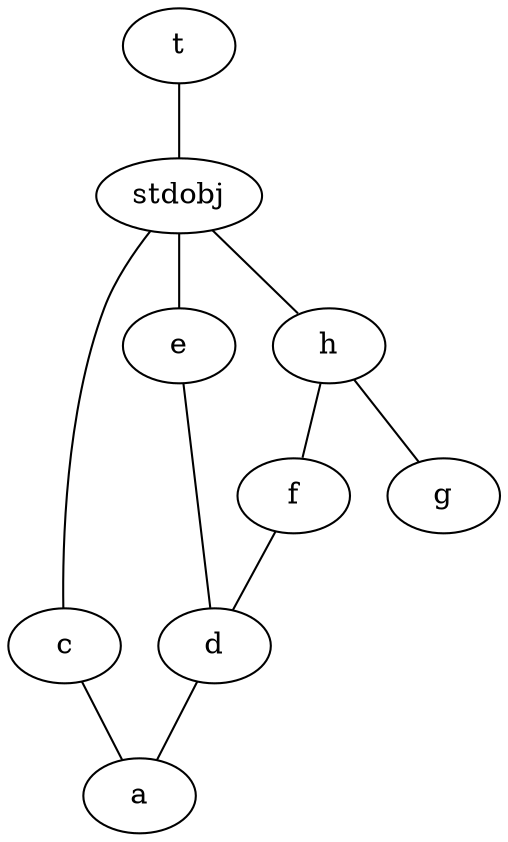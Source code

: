 # ANSI Common Lisp: exercise 11.3 (a)

# Made with http:

# (a)
graph Ga {
  edge [len=3]
  t -- stdobj
  stdobj -- { c e h }
  c -- a
  e -- d
  d -- a
  h -- {f g}
  f -- d#  g -- 
}
